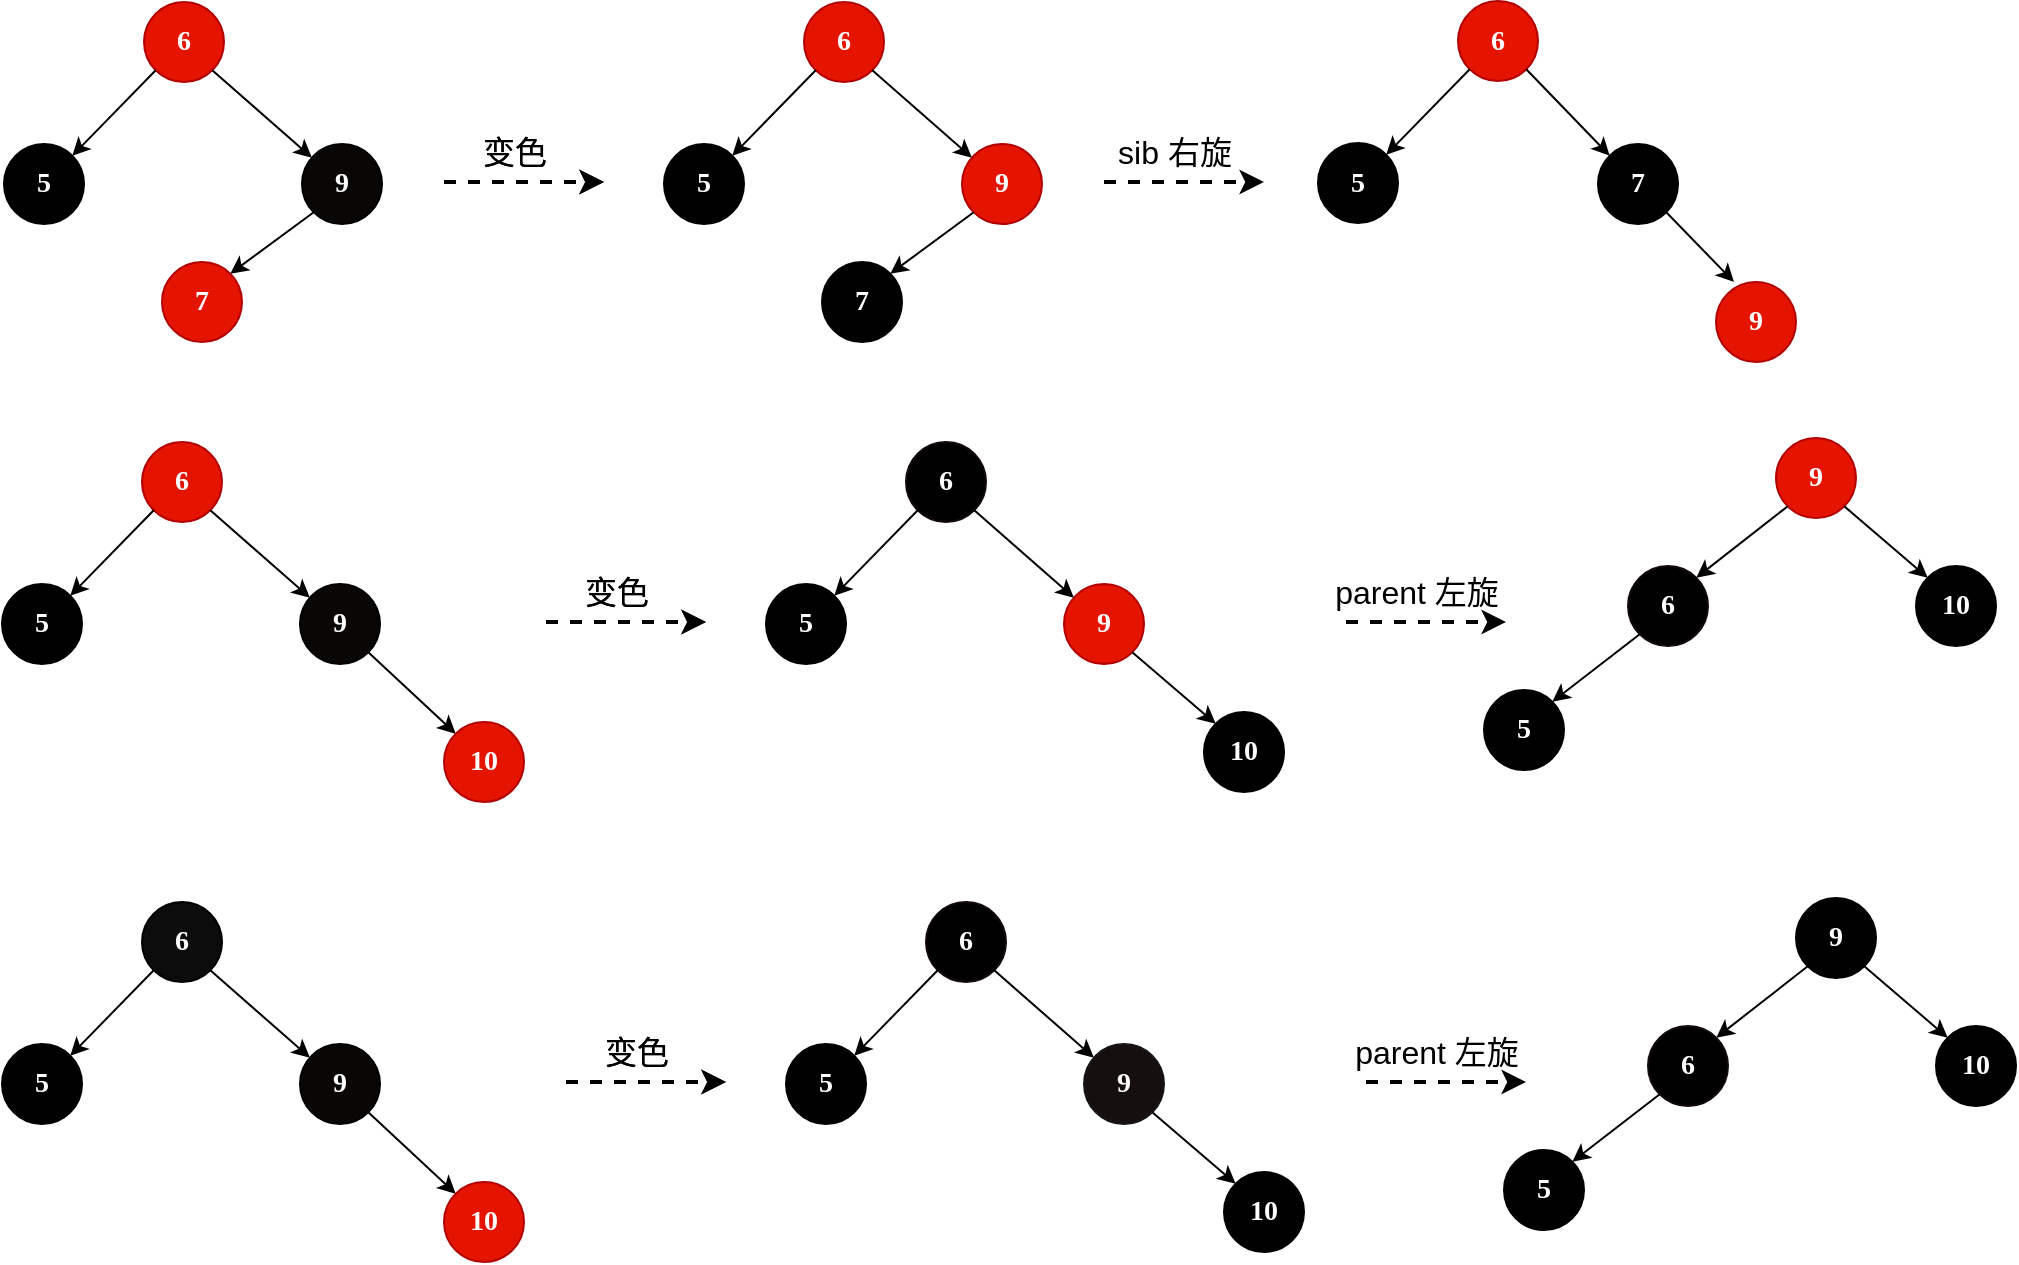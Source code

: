 <mxfile version="21.2.8" type="device">
  <diagram name="Page-1" id="Dp2LCQyxZGAmDatRVv9P">
    <mxGraphModel dx="1931" dy="666" grid="1" gridSize="10" guides="1" tooltips="1" connect="1" arrows="1" fold="1" page="1" pageScale="1" pageWidth="827" pageHeight="1169" math="0" shadow="0">
      <root>
        <mxCell id="0" />
        <mxCell id="1" parent="0" />
        <mxCell id="cPJQanP_NMV2ZF2t2-Fl-1" value="&lt;font size=&quot;1&quot; style=&quot;&quot; color=&quot;#ffffff&quot; face=&quot;Verdana&quot;&gt;&lt;b style=&quot;font-size: 14px;&quot;&gt;6&lt;/b&gt;&lt;/font&gt;" style="ellipse;whiteSpace=wrap;html=1;aspect=fixed;fillColor=#e51400;fontColor=#ffffff;strokeColor=#B20000;" vertex="1" parent="1">
          <mxGeometry x="-190" y="190" width="40" height="40" as="geometry" />
        </mxCell>
        <mxCell id="cPJQanP_NMV2ZF2t2-Fl-2" value="&lt;font size=&quot;1&quot; style=&quot;&quot; color=&quot;#ffffff&quot; face=&quot;Verdana&quot;&gt;&lt;b style=&quot;font-size: 14px;&quot;&gt;5&lt;/b&gt;&lt;/font&gt;" style="ellipse;whiteSpace=wrap;html=1;aspect=fixed;fillColor=#000000;" vertex="1" parent="1">
          <mxGeometry x="-260" y="261" width="40" height="40" as="geometry" />
        </mxCell>
        <mxCell id="cPJQanP_NMV2ZF2t2-Fl-3" value="" style="endArrow=classic;html=1;rounded=0;exitX=0;exitY=1;exitDx=0;exitDy=0;entryX=1;entryY=0;entryDx=0;entryDy=0;" edge="1" parent="1" source="cPJQanP_NMV2ZF2t2-Fl-1" target="cPJQanP_NMV2ZF2t2-Fl-2">
          <mxGeometry width="50" height="50" relative="1" as="geometry">
            <mxPoint x="59" y="330" as="sourcePoint" />
            <mxPoint x="-246.858" y="265.858" as="targetPoint" />
          </mxGeometry>
        </mxCell>
        <mxCell id="cPJQanP_NMV2ZF2t2-Fl-4" value="&lt;font face=&quot;Verdana&quot; color=&quot;#ffffff&quot;&gt;&lt;span style=&quot;font-size: 14px;&quot;&gt;&lt;b&gt;9&lt;/b&gt;&lt;/span&gt;&lt;/font&gt;" style="ellipse;whiteSpace=wrap;html=1;aspect=fixed;fillColor=#090706;fontColor=#ffffff;strokeColor=#000000;" vertex="1" parent="1">
          <mxGeometry x="-111" y="261" width="40" height="40" as="geometry" />
        </mxCell>
        <mxCell id="cPJQanP_NMV2ZF2t2-Fl-5" value="" style="endArrow=classic;html=1;rounded=0;exitX=1;exitY=1;exitDx=0;exitDy=0;" edge="1" parent="1" source="cPJQanP_NMV2ZF2t2-Fl-1" target="cPJQanP_NMV2ZF2t2-Fl-4">
          <mxGeometry width="50" height="50" relative="1" as="geometry">
            <mxPoint x="59" y="330" as="sourcePoint" />
            <mxPoint x="-91.6" y="271" as="targetPoint" />
          </mxGeometry>
        </mxCell>
        <mxCell id="cPJQanP_NMV2ZF2t2-Fl-10" value="" style="endArrow=classic;html=1;rounded=0;dashed=1;strokeWidth=2;" edge="1" parent="1">
          <mxGeometry width="50" height="50" relative="1" as="geometry">
            <mxPoint x="-40" y="280" as="sourcePoint" />
            <mxPoint x="40" y="280" as="targetPoint" />
          </mxGeometry>
        </mxCell>
        <mxCell id="cPJQanP_NMV2ZF2t2-Fl-11" value="&lt;font style=&quot;font-size: 16px;&quot;&gt;变色&lt;/font&gt;" style="text;html=1;align=center;verticalAlign=middle;resizable=0;points=[];autosize=1;strokeColor=none;fillColor=none;" vertex="1" parent="1">
          <mxGeometry x="-35" y="250" width="60" height="30" as="geometry" />
        </mxCell>
        <mxCell id="cPJQanP_NMV2ZF2t2-Fl-42" value="" style="endArrow=classic;html=1;rounded=0;exitX=0;exitY=1;exitDx=0;exitDy=0;entryX=1;entryY=0;entryDx=0;entryDy=0;" edge="1" parent="1" source="cPJQanP_NMV2ZF2t2-Fl-4" target="cPJQanP_NMV2ZF2t2-Fl-43">
          <mxGeometry width="50" height="50" relative="1" as="geometry">
            <mxPoint x="199" y="420" as="sourcePoint" />
            <mxPoint x="-141" y="330" as="targetPoint" />
          </mxGeometry>
        </mxCell>
        <mxCell id="cPJQanP_NMV2ZF2t2-Fl-43" value="&lt;font size=&quot;1&quot; style=&quot;&quot; color=&quot;#ffffff&quot; face=&quot;Verdana&quot;&gt;&lt;b style=&quot;font-size: 14px;&quot;&gt;7&lt;/b&gt;&lt;/font&gt;" style="ellipse;whiteSpace=wrap;html=1;aspect=fixed;fillColor=#e51400;fontColor=#ffffff;strokeColor=#B20000;" vertex="1" parent="1">
          <mxGeometry x="-181" y="320" width="40" height="40" as="geometry" />
        </mxCell>
        <mxCell id="cPJQanP_NMV2ZF2t2-Fl-45" value="&lt;font size=&quot;1&quot; style=&quot;&quot; color=&quot;#ffffff&quot; face=&quot;Verdana&quot;&gt;&lt;b style=&quot;font-size: 14px;&quot;&gt;6&lt;/b&gt;&lt;/font&gt;" style="ellipse;whiteSpace=wrap;html=1;aspect=fixed;fillColor=#e51400;fontColor=#ffffff;strokeColor=#B20000;" vertex="1" parent="1">
          <mxGeometry x="140" y="190" width="40" height="40" as="geometry" />
        </mxCell>
        <mxCell id="cPJQanP_NMV2ZF2t2-Fl-46" value="&lt;font size=&quot;1&quot; style=&quot;&quot; color=&quot;#ffffff&quot; face=&quot;Verdana&quot;&gt;&lt;b style=&quot;font-size: 14px;&quot;&gt;5&lt;/b&gt;&lt;/font&gt;" style="ellipse;whiteSpace=wrap;html=1;aspect=fixed;fillColor=#000000;" vertex="1" parent="1">
          <mxGeometry x="70" y="261" width="40" height="40" as="geometry" />
        </mxCell>
        <mxCell id="cPJQanP_NMV2ZF2t2-Fl-47" value="" style="endArrow=classic;html=1;rounded=0;exitX=0;exitY=1;exitDx=0;exitDy=0;entryX=1;entryY=0;entryDx=0;entryDy=0;" edge="1" parent="1" source="cPJQanP_NMV2ZF2t2-Fl-45" target="cPJQanP_NMV2ZF2t2-Fl-46">
          <mxGeometry width="50" height="50" relative="1" as="geometry">
            <mxPoint x="389" y="330" as="sourcePoint" />
            <mxPoint x="83.142" y="265.858" as="targetPoint" />
          </mxGeometry>
        </mxCell>
        <mxCell id="cPJQanP_NMV2ZF2t2-Fl-48" value="&lt;font face=&quot;Verdana&quot; color=&quot;#ffffff&quot;&gt;&lt;span style=&quot;font-size: 14px;&quot;&gt;&lt;b&gt;9&lt;/b&gt;&lt;/span&gt;&lt;/font&gt;" style="ellipse;whiteSpace=wrap;html=1;aspect=fixed;fillColor=#e51400;fontColor=#ffffff;strokeColor=#B20000;" vertex="1" parent="1">
          <mxGeometry x="219" y="261" width="40" height="40" as="geometry" />
        </mxCell>
        <mxCell id="cPJQanP_NMV2ZF2t2-Fl-49" value="" style="endArrow=classic;html=1;rounded=0;exitX=1;exitY=1;exitDx=0;exitDy=0;" edge="1" parent="1" source="cPJQanP_NMV2ZF2t2-Fl-45" target="cPJQanP_NMV2ZF2t2-Fl-48">
          <mxGeometry width="50" height="50" relative="1" as="geometry">
            <mxPoint x="389" y="330" as="sourcePoint" />
            <mxPoint x="238.4" y="271" as="targetPoint" />
          </mxGeometry>
        </mxCell>
        <mxCell id="cPJQanP_NMV2ZF2t2-Fl-50" value="" style="endArrow=classic;html=1;rounded=0;exitX=0;exitY=1;exitDx=0;exitDy=0;entryX=1;entryY=0;entryDx=0;entryDy=0;" edge="1" parent="1" source="cPJQanP_NMV2ZF2t2-Fl-48" target="cPJQanP_NMV2ZF2t2-Fl-51">
          <mxGeometry width="50" height="50" relative="1" as="geometry">
            <mxPoint x="529" y="420" as="sourcePoint" />
            <mxPoint x="189" y="330" as="targetPoint" />
          </mxGeometry>
        </mxCell>
        <mxCell id="cPJQanP_NMV2ZF2t2-Fl-51" value="&lt;font size=&quot;1&quot; style=&quot;&quot; color=&quot;#ffffff&quot; face=&quot;Verdana&quot;&gt;&lt;b style=&quot;font-size: 14px;&quot;&gt;7&lt;/b&gt;&lt;/font&gt;" style="ellipse;whiteSpace=wrap;html=1;aspect=fixed;fillColor=#000000;fontColor=#ffffff;strokeColor=#000000;" vertex="1" parent="1">
          <mxGeometry x="149" y="320" width="40" height="40" as="geometry" />
        </mxCell>
        <mxCell id="cPJQanP_NMV2ZF2t2-Fl-52" value="&lt;font face=&quot;Verdana&quot; color=&quot;#ffffff&quot;&gt;&lt;span style=&quot;font-size: 14px;&quot;&gt;&lt;b&gt;9&lt;/b&gt;&lt;/span&gt;&lt;/font&gt;" style="ellipse;whiteSpace=wrap;html=1;aspect=fixed;fillColor=#e51400;fontColor=#ffffff;strokeColor=#B20000;" vertex="1" parent="1">
          <mxGeometry x="596" y="330" width="40" height="40" as="geometry" />
        </mxCell>
        <mxCell id="cPJQanP_NMV2ZF2t2-Fl-53" value="&lt;font size=&quot;1&quot; style=&quot;&quot; color=&quot;#ffffff&quot; face=&quot;Verdana&quot;&gt;&lt;b style=&quot;font-size: 14px;&quot;&gt;7&lt;/b&gt;&lt;/font&gt;" style="ellipse;whiteSpace=wrap;html=1;aspect=fixed;fillColor=#000000;fontColor=#ffffff;strokeColor=#000000;" vertex="1" parent="1">
          <mxGeometry x="537" y="261" width="40" height="40" as="geometry" />
        </mxCell>
        <mxCell id="cPJQanP_NMV2ZF2t2-Fl-54" value="" style="endArrow=classic;html=1;rounded=0;exitX=1;exitY=1;exitDx=0;exitDy=0;entryX=0.225;entryY=0;entryDx=0;entryDy=0;entryPerimeter=0;" edge="1" parent="1" source="cPJQanP_NMV2ZF2t2-Fl-53" target="cPJQanP_NMV2ZF2t2-Fl-52">
          <mxGeometry width="50" height="50" relative="1" as="geometry">
            <mxPoint x="677" y="179.5" as="sourcePoint" />
            <mxPoint x="727" y="129.5" as="targetPoint" />
          </mxGeometry>
        </mxCell>
        <mxCell id="cPJQanP_NMV2ZF2t2-Fl-55" value="&lt;font size=&quot;1&quot; style=&quot;&quot; color=&quot;#ffffff&quot; face=&quot;Verdana&quot;&gt;&lt;b style=&quot;font-size: 14px;&quot;&gt;6&lt;/b&gt;&lt;/font&gt;" style="ellipse;whiteSpace=wrap;html=1;aspect=fixed;fillColor=#e51400;fontColor=#ffffff;strokeColor=#B20000;" vertex="1" parent="1">
          <mxGeometry x="467" y="189.5" width="40" height="40" as="geometry" />
        </mxCell>
        <mxCell id="cPJQanP_NMV2ZF2t2-Fl-56" value="&lt;font size=&quot;1&quot; style=&quot;&quot; color=&quot;#ffffff&quot; face=&quot;Verdana&quot;&gt;&lt;b style=&quot;font-size: 14px;&quot;&gt;5&lt;/b&gt;&lt;/font&gt;" style="ellipse;whiteSpace=wrap;html=1;aspect=fixed;fillColor=#000000;" vertex="1" parent="1">
          <mxGeometry x="397" y="260.5" width="40" height="40" as="geometry" />
        </mxCell>
        <mxCell id="cPJQanP_NMV2ZF2t2-Fl-57" value="" style="endArrow=classic;html=1;rounded=0;exitX=0;exitY=1;exitDx=0;exitDy=0;entryX=1;entryY=0;entryDx=0;entryDy=0;" edge="1" parent="1" source="cPJQanP_NMV2ZF2t2-Fl-55" target="cPJQanP_NMV2ZF2t2-Fl-56">
          <mxGeometry width="50" height="50" relative="1" as="geometry">
            <mxPoint x="716" y="329.5" as="sourcePoint" />
            <mxPoint x="410.142" y="265.358" as="targetPoint" />
          </mxGeometry>
        </mxCell>
        <mxCell id="cPJQanP_NMV2ZF2t2-Fl-58" value="" style="endArrow=classic;html=1;rounded=0;exitX=1;exitY=1;exitDx=0;exitDy=0;entryX=0;entryY=0;entryDx=0;entryDy=0;" edge="1" parent="1" source="cPJQanP_NMV2ZF2t2-Fl-55" target="cPJQanP_NMV2ZF2t2-Fl-53">
          <mxGeometry width="50" height="50" relative="1" as="geometry">
            <mxPoint x="561" y="283.5" as="sourcePoint" />
            <mxPoint x="596" y="310.5" as="targetPoint" />
          </mxGeometry>
        </mxCell>
        <mxCell id="cPJQanP_NMV2ZF2t2-Fl-59" value="" style="endArrow=classic;html=1;rounded=0;dashed=1;strokeWidth=2;" edge="1" parent="1">
          <mxGeometry width="50" height="50" relative="1" as="geometry">
            <mxPoint x="-40" y="280" as="sourcePoint" />
            <mxPoint x="40" y="280" as="targetPoint" />
          </mxGeometry>
        </mxCell>
        <mxCell id="cPJQanP_NMV2ZF2t2-Fl-60" value="&lt;font style=&quot;font-size: 16px;&quot;&gt;变色&lt;/font&gt;" style="text;html=1;align=center;verticalAlign=middle;resizable=0;points=[];autosize=1;strokeColor=none;fillColor=none;" vertex="1" parent="1">
          <mxGeometry x="-35" y="250" width="60" height="30" as="geometry" />
        </mxCell>
        <mxCell id="cPJQanP_NMV2ZF2t2-Fl-61" value="" style="endArrow=classic;html=1;rounded=0;dashed=1;strokeWidth=2;" edge="1" parent="1">
          <mxGeometry width="50" height="50" relative="1" as="geometry">
            <mxPoint x="290" y="280" as="sourcePoint" />
            <mxPoint x="370" y="280" as="targetPoint" />
          </mxGeometry>
        </mxCell>
        <mxCell id="cPJQanP_NMV2ZF2t2-Fl-62" value="&lt;font style=&quot;font-size: 16px;&quot;&gt;sib 右旋&lt;/font&gt;" style="text;html=1;align=center;verticalAlign=middle;resizable=0;points=[];autosize=1;strokeColor=none;fillColor=none;" vertex="1" parent="1">
          <mxGeometry x="285" y="250" width="80" height="30" as="geometry" />
        </mxCell>
        <mxCell id="cPJQanP_NMV2ZF2t2-Fl-63" value="&lt;font size=&quot;1&quot; style=&quot;&quot; color=&quot;#ffffff&quot; face=&quot;Verdana&quot;&gt;&lt;b style=&quot;font-size: 14px;&quot;&gt;6&lt;/b&gt;&lt;/font&gt;" style="ellipse;whiteSpace=wrap;html=1;aspect=fixed;fillColor=#e51400;fontColor=#ffffff;strokeColor=#B20000;" vertex="1" parent="1">
          <mxGeometry x="-191" y="410" width="40" height="40" as="geometry" />
        </mxCell>
        <mxCell id="cPJQanP_NMV2ZF2t2-Fl-64" value="&lt;font size=&quot;1&quot; style=&quot;&quot; color=&quot;#ffffff&quot; face=&quot;Verdana&quot;&gt;&lt;b style=&quot;font-size: 14px;&quot;&gt;5&lt;/b&gt;&lt;/font&gt;" style="ellipse;whiteSpace=wrap;html=1;aspect=fixed;fillColor=#000000;" vertex="1" parent="1">
          <mxGeometry x="-261" y="481" width="40" height="40" as="geometry" />
        </mxCell>
        <mxCell id="cPJQanP_NMV2ZF2t2-Fl-65" value="" style="endArrow=classic;html=1;rounded=0;exitX=0;exitY=1;exitDx=0;exitDy=0;entryX=1;entryY=0;entryDx=0;entryDy=0;" edge="1" parent="1" source="cPJQanP_NMV2ZF2t2-Fl-63" target="cPJQanP_NMV2ZF2t2-Fl-64">
          <mxGeometry width="50" height="50" relative="1" as="geometry">
            <mxPoint x="58" y="550" as="sourcePoint" />
            <mxPoint x="-247.858" y="485.858" as="targetPoint" />
          </mxGeometry>
        </mxCell>
        <mxCell id="cPJQanP_NMV2ZF2t2-Fl-66" value="&lt;font face=&quot;Verdana&quot; color=&quot;#ffffff&quot;&gt;&lt;span style=&quot;font-size: 14px;&quot;&gt;&lt;b&gt;9&lt;/b&gt;&lt;/span&gt;&lt;/font&gt;" style="ellipse;whiteSpace=wrap;html=1;aspect=fixed;fillColor=#090706;fontColor=#ffffff;strokeColor=#000000;" vertex="1" parent="1">
          <mxGeometry x="-112" y="481" width="40" height="40" as="geometry" />
        </mxCell>
        <mxCell id="cPJQanP_NMV2ZF2t2-Fl-67" value="" style="endArrow=classic;html=1;rounded=0;exitX=1;exitY=1;exitDx=0;exitDy=0;" edge="1" parent="1" source="cPJQanP_NMV2ZF2t2-Fl-63" target="cPJQanP_NMV2ZF2t2-Fl-66">
          <mxGeometry width="50" height="50" relative="1" as="geometry">
            <mxPoint x="58" y="550" as="sourcePoint" />
            <mxPoint x="-92.6" y="491" as="targetPoint" />
          </mxGeometry>
        </mxCell>
        <mxCell id="cPJQanP_NMV2ZF2t2-Fl-68" value="" style="endArrow=classic;html=1;rounded=0;dashed=1;strokeWidth=2;" edge="1" parent="1">
          <mxGeometry width="50" height="50" relative="1" as="geometry">
            <mxPoint x="11" y="500" as="sourcePoint" />
            <mxPoint x="91" y="500" as="targetPoint" />
          </mxGeometry>
        </mxCell>
        <mxCell id="cPJQanP_NMV2ZF2t2-Fl-69" value="&lt;font style=&quot;font-size: 16px;&quot;&gt;变色&lt;/font&gt;" style="text;html=1;align=center;verticalAlign=middle;resizable=0;points=[];autosize=1;strokeColor=none;fillColor=none;" vertex="1" parent="1">
          <mxGeometry x="16" y="470" width="60" height="30" as="geometry" />
        </mxCell>
        <mxCell id="cPJQanP_NMV2ZF2t2-Fl-70" value="" style="endArrow=classic;html=1;rounded=0;exitX=1;exitY=1;exitDx=0;exitDy=0;entryX=0;entryY=0;entryDx=0;entryDy=0;" edge="1" parent="1" source="cPJQanP_NMV2ZF2t2-Fl-66" target="cPJQanP_NMV2ZF2t2-Fl-71">
          <mxGeometry width="50" height="50" relative="1" as="geometry">
            <mxPoint x="198" y="640" as="sourcePoint" />
            <mxPoint x="-45.142" y="570.858" as="targetPoint" />
          </mxGeometry>
        </mxCell>
        <mxCell id="cPJQanP_NMV2ZF2t2-Fl-71" value="&lt;font size=&quot;1&quot; style=&quot;&quot; color=&quot;#ffffff&quot; face=&quot;Verdana&quot;&gt;&lt;b style=&quot;font-size: 14px;&quot;&gt;10&lt;/b&gt;&lt;/font&gt;" style="ellipse;whiteSpace=wrap;html=1;aspect=fixed;fillColor=#e51400;fontColor=#ffffff;strokeColor=#B20000;" vertex="1" parent="1">
          <mxGeometry x="-40" y="550" width="40" height="40" as="geometry" />
        </mxCell>
        <mxCell id="cPJQanP_NMV2ZF2t2-Fl-72" value="&lt;font size=&quot;1&quot; style=&quot;&quot; color=&quot;#ffffff&quot; face=&quot;Verdana&quot;&gt;&lt;b style=&quot;font-size: 14px;&quot;&gt;6&lt;/b&gt;&lt;/font&gt;" style="ellipse;whiteSpace=wrap;html=1;aspect=fixed;fillColor=#000000;fontColor=#ffffff;strokeColor=#130b0b;" vertex="1" parent="1">
          <mxGeometry x="191" y="410" width="40" height="40" as="geometry" />
        </mxCell>
        <mxCell id="cPJQanP_NMV2ZF2t2-Fl-73" value="&lt;font size=&quot;1&quot; style=&quot;&quot; color=&quot;#ffffff&quot; face=&quot;Verdana&quot;&gt;&lt;b style=&quot;font-size: 14px;&quot;&gt;5&lt;/b&gt;&lt;/font&gt;" style="ellipse;whiteSpace=wrap;html=1;aspect=fixed;fillColor=#000000;" vertex="1" parent="1">
          <mxGeometry x="121" y="481" width="40" height="40" as="geometry" />
        </mxCell>
        <mxCell id="cPJQanP_NMV2ZF2t2-Fl-74" value="" style="endArrow=classic;html=1;rounded=0;exitX=0;exitY=1;exitDx=0;exitDy=0;entryX=1;entryY=0;entryDx=0;entryDy=0;" edge="1" parent="1" source="cPJQanP_NMV2ZF2t2-Fl-72" target="cPJQanP_NMV2ZF2t2-Fl-73">
          <mxGeometry width="50" height="50" relative="1" as="geometry">
            <mxPoint x="440" y="550" as="sourcePoint" />
            <mxPoint x="134.142" y="485.858" as="targetPoint" />
          </mxGeometry>
        </mxCell>
        <mxCell id="cPJQanP_NMV2ZF2t2-Fl-75" value="&lt;font face=&quot;Verdana&quot; color=&quot;#ffffff&quot;&gt;&lt;span style=&quot;font-size: 14px;&quot;&gt;&lt;b&gt;9&lt;/b&gt;&lt;/span&gt;&lt;/font&gt;" style="ellipse;whiteSpace=wrap;html=1;aspect=fixed;fillColor=#e51400;fontColor=#ffffff;strokeColor=#B20000;" vertex="1" parent="1">
          <mxGeometry x="270" y="481" width="40" height="40" as="geometry" />
        </mxCell>
        <mxCell id="cPJQanP_NMV2ZF2t2-Fl-76" value="" style="endArrow=classic;html=1;rounded=0;exitX=1;exitY=1;exitDx=0;exitDy=0;" edge="1" parent="1" source="cPJQanP_NMV2ZF2t2-Fl-72" target="cPJQanP_NMV2ZF2t2-Fl-75">
          <mxGeometry width="50" height="50" relative="1" as="geometry">
            <mxPoint x="440" y="550" as="sourcePoint" />
            <mxPoint x="289.4" y="491" as="targetPoint" />
          </mxGeometry>
        </mxCell>
        <mxCell id="cPJQanP_NMV2ZF2t2-Fl-77" value="" style="endArrow=classic;html=1;rounded=0;exitX=1;exitY=1;exitDx=0;exitDy=0;entryX=0;entryY=0;entryDx=0;entryDy=0;" edge="1" parent="1" source="cPJQanP_NMV2ZF2t2-Fl-75" target="cPJQanP_NMV2ZF2t2-Fl-78">
          <mxGeometry width="50" height="50" relative="1" as="geometry">
            <mxPoint x="580" y="640" as="sourcePoint" />
            <mxPoint x="240" y="550" as="targetPoint" />
          </mxGeometry>
        </mxCell>
        <mxCell id="cPJQanP_NMV2ZF2t2-Fl-78" value="&lt;font size=&quot;1&quot; style=&quot;&quot; color=&quot;#ffffff&quot; face=&quot;Verdana&quot;&gt;&lt;b style=&quot;font-size: 14px;&quot;&gt;10&lt;/b&gt;&lt;/font&gt;" style="ellipse;whiteSpace=wrap;html=1;aspect=fixed;fillColor=#000000;fontColor=#ffffff;strokeColor=#000000;" vertex="1" parent="1">
          <mxGeometry x="340" y="545" width="40" height="40" as="geometry" />
        </mxCell>
        <mxCell id="cPJQanP_NMV2ZF2t2-Fl-86" value="" style="endArrow=classic;html=1;rounded=0;dashed=1;strokeWidth=2;" edge="1" parent="1">
          <mxGeometry width="50" height="50" relative="1" as="geometry">
            <mxPoint x="11" y="500" as="sourcePoint" />
            <mxPoint x="91" y="500" as="targetPoint" />
          </mxGeometry>
        </mxCell>
        <mxCell id="cPJQanP_NMV2ZF2t2-Fl-87" value="&lt;font style=&quot;font-size: 16px;&quot;&gt;变色&lt;/font&gt;" style="text;html=1;align=center;verticalAlign=middle;resizable=0;points=[];autosize=1;strokeColor=none;fillColor=none;" vertex="1" parent="1">
          <mxGeometry x="16" y="470" width="60" height="30" as="geometry" />
        </mxCell>
        <mxCell id="cPJQanP_NMV2ZF2t2-Fl-88" value="" style="endArrow=classic;html=1;rounded=0;dashed=1;strokeWidth=2;" edge="1" parent="1">
          <mxGeometry width="50" height="50" relative="1" as="geometry">
            <mxPoint x="411" y="500" as="sourcePoint" />
            <mxPoint x="491" y="500" as="targetPoint" />
          </mxGeometry>
        </mxCell>
        <mxCell id="cPJQanP_NMV2ZF2t2-Fl-89" value="&lt;font style=&quot;font-size: 16px;&quot;&gt;parent 左旋&lt;/font&gt;" style="text;html=1;align=center;verticalAlign=middle;resizable=0;points=[];autosize=1;strokeColor=none;fillColor=none;" vertex="1" parent="1">
          <mxGeometry x="391" y="470" width="110" height="30" as="geometry" />
        </mxCell>
        <mxCell id="cPJQanP_NMV2ZF2t2-Fl-99" value="&lt;font size=&quot;1&quot; style=&quot;&quot; color=&quot;#ffffff&quot; face=&quot;Verdana&quot;&gt;&lt;b style=&quot;font-size: 14px;&quot;&gt;6&lt;/b&gt;&lt;/font&gt;" style="ellipse;whiteSpace=wrap;html=1;aspect=fixed;fillColor=#000000;fontColor=#ffffff;strokeColor=#130b0b;" vertex="1" parent="1">
          <mxGeometry x="552" y="472" width="40" height="40" as="geometry" />
        </mxCell>
        <mxCell id="cPJQanP_NMV2ZF2t2-Fl-100" value="&lt;font size=&quot;1&quot; style=&quot;&quot; color=&quot;#ffffff&quot; face=&quot;Verdana&quot;&gt;&lt;b style=&quot;font-size: 14px;&quot;&gt;5&lt;/b&gt;&lt;/font&gt;" style="ellipse;whiteSpace=wrap;html=1;aspect=fixed;fillColor=#000000;" vertex="1" parent="1">
          <mxGeometry x="480" y="534" width="40" height="40" as="geometry" />
        </mxCell>
        <mxCell id="cPJQanP_NMV2ZF2t2-Fl-101" value="" style="endArrow=classic;html=1;rounded=0;exitX=0;exitY=1;exitDx=0;exitDy=0;entryX=1;entryY=0;entryDx=0;entryDy=0;" edge="1" parent="1" source="cPJQanP_NMV2ZF2t2-Fl-99" target="cPJQanP_NMV2ZF2t2-Fl-100">
          <mxGeometry width="50" height="50" relative="1" as="geometry">
            <mxPoint x="799" y="619" as="sourcePoint" />
            <mxPoint x="493.142" y="554.858" as="targetPoint" />
          </mxGeometry>
        </mxCell>
        <mxCell id="cPJQanP_NMV2ZF2t2-Fl-102" value="&lt;font face=&quot;Verdana&quot; color=&quot;#ffffff&quot;&gt;&lt;span style=&quot;font-size: 14px;&quot;&gt;&lt;b&gt;9&lt;/b&gt;&lt;/span&gt;&lt;/font&gt;" style="ellipse;whiteSpace=wrap;html=1;aspect=fixed;fillColor=#e51400;fontColor=#ffffff;strokeColor=#B20000;" vertex="1" parent="1">
          <mxGeometry x="626" y="408" width="40" height="40" as="geometry" />
        </mxCell>
        <mxCell id="cPJQanP_NMV2ZF2t2-Fl-104" value="" style="endArrow=classic;html=1;rounded=0;exitX=1;exitY=1;exitDx=0;exitDy=0;entryX=0;entryY=0;entryDx=0;entryDy=0;" edge="1" parent="1" source="cPJQanP_NMV2ZF2t2-Fl-102" target="cPJQanP_NMV2ZF2t2-Fl-105">
          <mxGeometry width="50" height="50" relative="1" as="geometry">
            <mxPoint x="936" y="567" as="sourcePoint" />
            <mxPoint x="596" y="477" as="targetPoint" />
          </mxGeometry>
        </mxCell>
        <mxCell id="cPJQanP_NMV2ZF2t2-Fl-105" value="&lt;font size=&quot;1&quot; style=&quot;&quot; color=&quot;#ffffff&quot; face=&quot;Verdana&quot;&gt;&lt;b style=&quot;font-size: 14px;&quot;&gt;10&lt;/b&gt;&lt;/font&gt;" style="ellipse;whiteSpace=wrap;html=1;aspect=fixed;fillColor=#000000;fontColor=#ffffff;strokeColor=#000000;" vertex="1" parent="1">
          <mxGeometry x="696" y="472" width="40" height="40" as="geometry" />
        </mxCell>
        <mxCell id="cPJQanP_NMV2ZF2t2-Fl-114" value="" style="endArrow=classic;html=1;rounded=0;exitX=0;exitY=1;exitDx=0;exitDy=0;entryX=1;entryY=0;entryDx=0;entryDy=0;" edge="1" parent="1" source="cPJQanP_NMV2ZF2t2-Fl-102" target="cPJQanP_NMV2ZF2t2-Fl-99">
          <mxGeometry width="50" height="50" relative="1" as="geometry">
            <mxPoint x="526" y="559" as="sourcePoint" />
            <mxPoint x="626" y="509" as="targetPoint" />
          </mxGeometry>
        </mxCell>
        <mxCell id="cPJQanP_NMV2ZF2t2-Fl-115" value="&lt;font size=&quot;1&quot; style=&quot;&quot; color=&quot;#ffffff&quot; face=&quot;Verdana&quot;&gt;&lt;b style=&quot;font-size: 14px;&quot;&gt;6&lt;/b&gt;&lt;/font&gt;" style="ellipse;whiteSpace=wrap;html=1;aspect=fixed;fillColor=#0d0c0c;fontColor=#ffffff;strokeColor=#000000;" vertex="1" parent="1">
          <mxGeometry x="-191" y="640" width="40" height="40" as="geometry" />
        </mxCell>
        <mxCell id="cPJQanP_NMV2ZF2t2-Fl-116" value="&lt;font size=&quot;1&quot; style=&quot;&quot; color=&quot;#ffffff&quot; face=&quot;Verdana&quot;&gt;&lt;b style=&quot;font-size: 14px;&quot;&gt;5&lt;/b&gt;&lt;/font&gt;" style="ellipse;whiteSpace=wrap;html=1;aspect=fixed;fillColor=#000000;" vertex="1" parent="1">
          <mxGeometry x="-261" y="711" width="40" height="40" as="geometry" />
        </mxCell>
        <mxCell id="cPJQanP_NMV2ZF2t2-Fl-117" value="" style="endArrow=classic;html=1;rounded=0;exitX=0;exitY=1;exitDx=0;exitDy=0;entryX=1;entryY=0;entryDx=0;entryDy=0;" edge="1" parent="1" source="cPJQanP_NMV2ZF2t2-Fl-115" target="cPJQanP_NMV2ZF2t2-Fl-116">
          <mxGeometry width="50" height="50" relative="1" as="geometry">
            <mxPoint x="58" y="780" as="sourcePoint" />
            <mxPoint x="-247.858" y="715.858" as="targetPoint" />
          </mxGeometry>
        </mxCell>
        <mxCell id="cPJQanP_NMV2ZF2t2-Fl-118" value="&lt;font face=&quot;Verdana&quot; color=&quot;#ffffff&quot;&gt;&lt;span style=&quot;font-size: 14px;&quot;&gt;&lt;b&gt;9&lt;/b&gt;&lt;/span&gt;&lt;/font&gt;" style="ellipse;whiteSpace=wrap;html=1;aspect=fixed;fillColor=#090706;fontColor=#ffffff;strokeColor=#000000;" vertex="1" parent="1">
          <mxGeometry x="-112" y="711" width="40" height="40" as="geometry" />
        </mxCell>
        <mxCell id="cPJQanP_NMV2ZF2t2-Fl-119" value="" style="endArrow=classic;html=1;rounded=0;exitX=1;exitY=1;exitDx=0;exitDy=0;" edge="1" parent="1" source="cPJQanP_NMV2ZF2t2-Fl-115" target="cPJQanP_NMV2ZF2t2-Fl-118">
          <mxGeometry width="50" height="50" relative="1" as="geometry">
            <mxPoint x="58" y="780" as="sourcePoint" />
            <mxPoint x="-92.6" y="721" as="targetPoint" />
          </mxGeometry>
        </mxCell>
        <mxCell id="cPJQanP_NMV2ZF2t2-Fl-120" value="" style="endArrow=classic;html=1;rounded=0;exitX=1;exitY=1;exitDx=0;exitDy=0;entryX=0;entryY=0;entryDx=0;entryDy=0;" edge="1" parent="1" source="cPJQanP_NMV2ZF2t2-Fl-118" target="cPJQanP_NMV2ZF2t2-Fl-121">
          <mxGeometry width="50" height="50" relative="1" as="geometry">
            <mxPoint x="198" y="870" as="sourcePoint" />
            <mxPoint x="-45.142" y="800.858" as="targetPoint" />
          </mxGeometry>
        </mxCell>
        <mxCell id="cPJQanP_NMV2ZF2t2-Fl-121" value="&lt;font size=&quot;1&quot; style=&quot;&quot; color=&quot;#ffffff&quot; face=&quot;Verdana&quot;&gt;&lt;b style=&quot;font-size: 14px;&quot;&gt;10&lt;/b&gt;&lt;/font&gt;" style="ellipse;whiteSpace=wrap;html=1;aspect=fixed;fillColor=#e51400;fontColor=#ffffff;strokeColor=#B20000;" vertex="1" parent="1">
          <mxGeometry x="-40" y="780" width="40" height="40" as="geometry" />
        </mxCell>
        <mxCell id="cPJQanP_NMV2ZF2t2-Fl-122" value="" style="endArrow=classic;html=1;rounded=0;dashed=1;strokeWidth=2;" edge="1" parent="1">
          <mxGeometry width="50" height="50" relative="1" as="geometry">
            <mxPoint x="21" y="730" as="sourcePoint" />
            <mxPoint x="101" y="730" as="targetPoint" />
          </mxGeometry>
        </mxCell>
        <mxCell id="cPJQanP_NMV2ZF2t2-Fl-123" value="&lt;font style=&quot;font-size: 16px;&quot;&gt;变色&lt;/font&gt;" style="text;html=1;align=center;verticalAlign=middle;resizable=0;points=[];autosize=1;strokeColor=none;fillColor=none;" vertex="1" parent="1">
          <mxGeometry x="26" y="700" width="60" height="30" as="geometry" />
        </mxCell>
        <mxCell id="cPJQanP_NMV2ZF2t2-Fl-124" value="&lt;font size=&quot;1&quot; style=&quot;&quot; color=&quot;#ffffff&quot; face=&quot;Verdana&quot;&gt;&lt;b style=&quot;font-size: 14px;&quot;&gt;6&lt;/b&gt;&lt;/font&gt;" style="ellipse;whiteSpace=wrap;html=1;aspect=fixed;fillColor=#000000;fontColor=#ffffff;strokeColor=#130b0b;" vertex="1" parent="1">
          <mxGeometry x="201" y="640" width="40" height="40" as="geometry" />
        </mxCell>
        <mxCell id="cPJQanP_NMV2ZF2t2-Fl-125" value="&lt;font size=&quot;1&quot; style=&quot;&quot; color=&quot;#ffffff&quot; face=&quot;Verdana&quot;&gt;&lt;b style=&quot;font-size: 14px;&quot;&gt;5&lt;/b&gt;&lt;/font&gt;" style="ellipse;whiteSpace=wrap;html=1;aspect=fixed;fillColor=#000000;" vertex="1" parent="1">
          <mxGeometry x="131" y="711" width="40" height="40" as="geometry" />
        </mxCell>
        <mxCell id="cPJQanP_NMV2ZF2t2-Fl-126" value="" style="endArrow=classic;html=1;rounded=0;exitX=0;exitY=1;exitDx=0;exitDy=0;entryX=1;entryY=0;entryDx=0;entryDy=0;" edge="1" parent="1" source="cPJQanP_NMV2ZF2t2-Fl-124" target="cPJQanP_NMV2ZF2t2-Fl-125">
          <mxGeometry width="50" height="50" relative="1" as="geometry">
            <mxPoint x="450" y="780" as="sourcePoint" />
            <mxPoint x="144.142" y="715.858" as="targetPoint" />
          </mxGeometry>
        </mxCell>
        <mxCell id="cPJQanP_NMV2ZF2t2-Fl-127" value="&lt;font face=&quot;Verdana&quot; color=&quot;#ffffff&quot;&gt;&lt;span style=&quot;font-size: 14px;&quot;&gt;&lt;b&gt;9&lt;/b&gt;&lt;/span&gt;&lt;/font&gt;" style="ellipse;whiteSpace=wrap;html=1;aspect=fixed;fillColor=#150f0e;fontColor=#ffffff;strokeColor=#171616;" vertex="1" parent="1">
          <mxGeometry x="280" y="711" width="40" height="40" as="geometry" />
        </mxCell>
        <mxCell id="cPJQanP_NMV2ZF2t2-Fl-128" value="" style="endArrow=classic;html=1;rounded=0;exitX=1;exitY=1;exitDx=0;exitDy=0;" edge="1" parent="1" source="cPJQanP_NMV2ZF2t2-Fl-124" target="cPJQanP_NMV2ZF2t2-Fl-127">
          <mxGeometry width="50" height="50" relative="1" as="geometry">
            <mxPoint x="450" y="780" as="sourcePoint" />
            <mxPoint x="299.4" y="721" as="targetPoint" />
          </mxGeometry>
        </mxCell>
        <mxCell id="cPJQanP_NMV2ZF2t2-Fl-129" value="" style="endArrow=classic;html=1;rounded=0;exitX=1;exitY=1;exitDx=0;exitDy=0;entryX=0;entryY=0;entryDx=0;entryDy=0;" edge="1" parent="1" source="cPJQanP_NMV2ZF2t2-Fl-127" target="cPJQanP_NMV2ZF2t2-Fl-130">
          <mxGeometry width="50" height="50" relative="1" as="geometry">
            <mxPoint x="590" y="870" as="sourcePoint" />
            <mxPoint x="250" y="780" as="targetPoint" />
          </mxGeometry>
        </mxCell>
        <mxCell id="cPJQanP_NMV2ZF2t2-Fl-130" value="&lt;font size=&quot;1&quot; style=&quot;&quot; color=&quot;#ffffff&quot; face=&quot;Verdana&quot;&gt;&lt;b style=&quot;font-size: 14px;&quot;&gt;10&lt;/b&gt;&lt;/font&gt;" style="ellipse;whiteSpace=wrap;html=1;aspect=fixed;fillColor=#000000;fontColor=#ffffff;strokeColor=#000000;" vertex="1" parent="1">
          <mxGeometry x="350" y="775" width="40" height="40" as="geometry" />
        </mxCell>
        <mxCell id="cPJQanP_NMV2ZF2t2-Fl-131" value="" style="endArrow=classic;html=1;rounded=0;dashed=1;strokeWidth=2;" edge="1" parent="1">
          <mxGeometry width="50" height="50" relative="1" as="geometry">
            <mxPoint x="21" y="730" as="sourcePoint" />
            <mxPoint x="101" y="730" as="targetPoint" />
          </mxGeometry>
        </mxCell>
        <mxCell id="cPJQanP_NMV2ZF2t2-Fl-132" value="&lt;font style=&quot;font-size: 16px;&quot;&gt;变色&lt;/font&gt;" style="text;html=1;align=center;verticalAlign=middle;resizable=0;points=[];autosize=1;strokeColor=none;fillColor=none;" vertex="1" parent="1">
          <mxGeometry x="26" y="700" width="60" height="30" as="geometry" />
        </mxCell>
        <mxCell id="cPJQanP_NMV2ZF2t2-Fl-133" value="" style="endArrow=classic;html=1;rounded=0;dashed=1;strokeWidth=2;" edge="1" parent="1">
          <mxGeometry width="50" height="50" relative="1" as="geometry">
            <mxPoint x="421" y="730" as="sourcePoint" />
            <mxPoint x="501" y="730" as="targetPoint" />
          </mxGeometry>
        </mxCell>
        <mxCell id="cPJQanP_NMV2ZF2t2-Fl-134" value="&lt;font style=&quot;font-size: 16px;&quot;&gt;parent 左旋&lt;/font&gt;" style="text;html=1;align=center;verticalAlign=middle;resizable=0;points=[];autosize=1;strokeColor=none;fillColor=none;" vertex="1" parent="1">
          <mxGeometry x="401" y="700" width="110" height="30" as="geometry" />
        </mxCell>
        <mxCell id="cPJQanP_NMV2ZF2t2-Fl-135" value="&lt;font size=&quot;1&quot; style=&quot;&quot; color=&quot;#ffffff&quot; face=&quot;Verdana&quot;&gt;&lt;b style=&quot;font-size: 14px;&quot;&gt;6&lt;/b&gt;&lt;/font&gt;" style="ellipse;whiteSpace=wrap;html=1;aspect=fixed;fillColor=#000000;fontColor=#ffffff;strokeColor=#130b0b;" vertex="1" parent="1">
          <mxGeometry x="562" y="702" width="40" height="40" as="geometry" />
        </mxCell>
        <mxCell id="cPJQanP_NMV2ZF2t2-Fl-136" value="&lt;font size=&quot;1&quot; style=&quot;&quot; color=&quot;#ffffff&quot; face=&quot;Verdana&quot;&gt;&lt;b style=&quot;font-size: 14px;&quot;&gt;5&lt;/b&gt;&lt;/font&gt;" style="ellipse;whiteSpace=wrap;html=1;aspect=fixed;fillColor=#000000;" vertex="1" parent="1">
          <mxGeometry x="490" y="764" width="40" height="40" as="geometry" />
        </mxCell>
        <mxCell id="cPJQanP_NMV2ZF2t2-Fl-137" value="" style="endArrow=classic;html=1;rounded=0;exitX=0;exitY=1;exitDx=0;exitDy=0;entryX=1;entryY=0;entryDx=0;entryDy=0;" edge="1" parent="1" source="cPJQanP_NMV2ZF2t2-Fl-135" target="cPJQanP_NMV2ZF2t2-Fl-136">
          <mxGeometry width="50" height="50" relative="1" as="geometry">
            <mxPoint x="809" y="849" as="sourcePoint" />
            <mxPoint x="503.142" y="784.858" as="targetPoint" />
          </mxGeometry>
        </mxCell>
        <mxCell id="cPJQanP_NMV2ZF2t2-Fl-138" value="&lt;font face=&quot;Verdana&quot; color=&quot;#ffffff&quot;&gt;&lt;span style=&quot;font-size: 14px;&quot;&gt;&lt;b&gt;9&lt;/b&gt;&lt;/span&gt;&lt;/font&gt;" style="ellipse;whiteSpace=wrap;html=1;aspect=fixed;fillColor=#000000;fontColor=#ffffff;strokeColor=#000000;" vertex="1" parent="1">
          <mxGeometry x="636" y="638" width="40" height="40" as="geometry" />
        </mxCell>
        <mxCell id="cPJQanP_NMV2ZF2t2-Fl-139" value="" style="endArrow=classic;html=1;rounded=0;exitX=1;exitY=1;exitDx=0;exitDy=0;entryX=0;entryY=0;entryDx=0;entryDy=0;" edge="1" parent="1" source="cPJQanP_NMV2ZF2t2-Fl-138" target="cPJQanP_NMV2ZF2t2-Fl-140">
          <mxGeometry width="50" height="50" relative="1" as="geometry">
            <mxPoint x="946" y="797" as="sourcePoint" />
            <mxPoint x="606" y="707" as="targetPoint" />
          </mxGeometry>
        </mxCell>
        <mxCell id="cPJQanP_NMV2ZF2t2-Fl-140" value="&lt;font size=&quot;1&quot; style=&quot;&quot; color=&quot;#ffffff&quot; face=&quot;Verdana&quot;&gt;&lt;b style=&quot;font-size: 14px;&quot;&gt;10&lt;/b&gt;&lt;/font&gt;" style="ellipse;whiteSpace=wrap;html=1;aspect=fixed;fillColor=#000000;fontColor=#ffffff;strokeColor=#000000;" vertex="1" parent="1">
          <mxGeometry x="706" y="702" width="40" height="40" as="geometry" />
        </mxCell>
        <mxCell id="cPJQanP_NMV2ZF2t2-Fl-141" value="" style="endArrow=classic;html=1;rounded=0;exitX=0;exitY=1;exitDx=0;exitDy=0;entryX=1;entryY=0;entryDx=0;entryDy=0;" edge="1" parent="1" source="cPJQanP_NMV2ZF2t2-Fl-138" target="cPJQanP_NMV2ZF2t2-Fl-135">
          <mxGeometry width="50" height="50" relative="1" as="geometry">
            <mxPoint x="536" y="789" as="sourcePoint" />
            <mxPoint x="636" y="739" as="targetPoint" />
          </mxGeometry>
        </mxCell>
      </root>
    </mxGraphModel>
  </diagram>
</mxfile>
